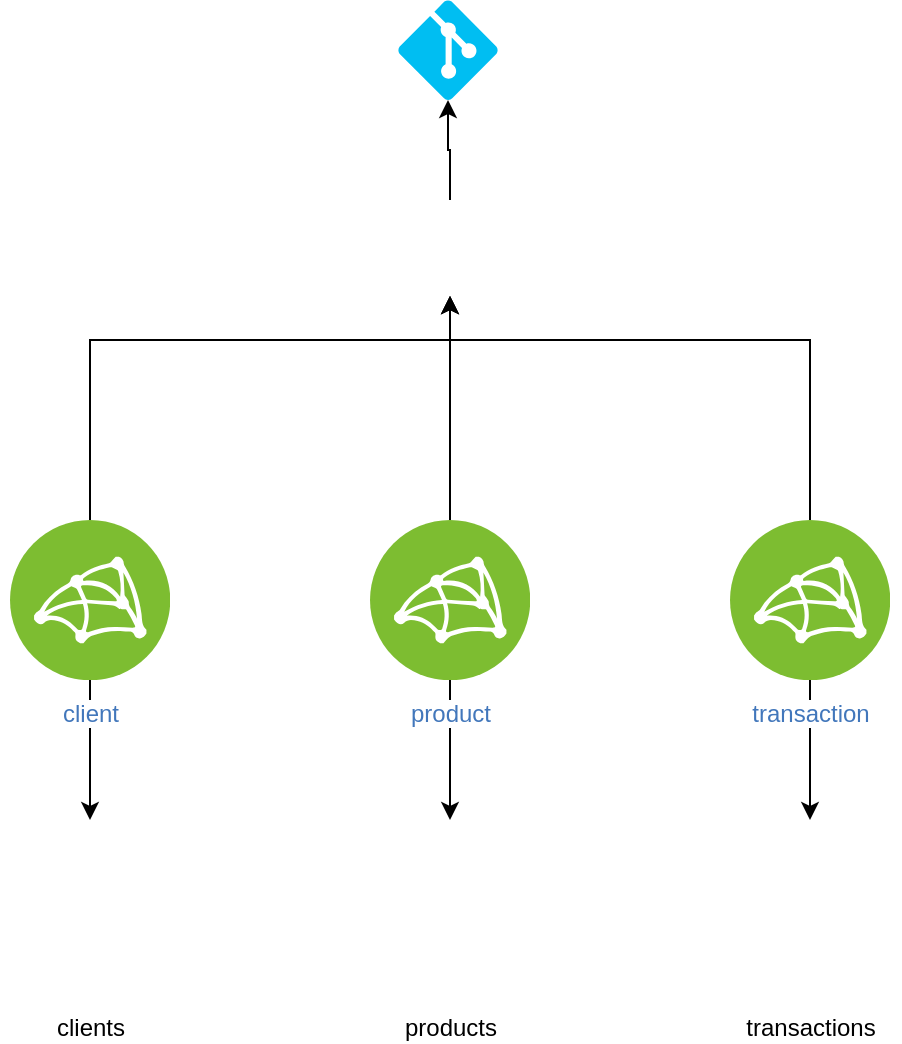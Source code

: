 <mxfile version="16.5.4" type="github">
  <diagram id="7iTIZVN0DzwUxNRBZhhm" name="Page-1">
    <mxGraphModel dx="782" dy="1637" grid="1" gridSize="10" guides="1" tooltips="1" connect="1" arrows="1" fold="1" page="1" pageScale="1" pageWidth="827" pageHeight="1169" math="0" shadow="0">
      <root>
        <mxCell id="0" />
        <mxCell id="1" parent="0" />
        <mxCell id="TIBrS6brGKW57HmacOK9-6" style="edgeStyle=orthogonalEdgeStyle;rounded=0;orthogonalLoop=1;jettySize=auto;html=1;entryX=0.5;entryY=1;entryDx=0;entryDy=0;" edge="1" parent="1" source="TIBrS6brGKW57HmacOK9-1" target="TIBrS6brGKW57HmacOK9-5">
          <mxGeometry relative="1" as="geometry">
            <Array as="points">
              <mxPoint x="210" y="110" />
              <mxPoint x="390" y="110" />
            </Array>
          </mxGeometry>
        </mxCell>
        <mxCell id="TIBrS6brGKW57HmacOK9-15" style="edgeStyle=orthogonalEdgeStyle;rounded=0;orthogonalLoop=1;jettySize=auto;html=1;exitX=0.5;exitY=1;exitDx=0;exitDy=0;" edge="1" parent="1" source="TIBrS6brGKW57HmacOK9-1" target="TIBrS6brGKW57HmacOK9-11">
          <mxGeometry relative="1" as="geometry" />
        </mxCell>
        <mxCell id="TIBrS6brGKW57HmacOK9-1" value="client" style="aspect=fixed;perimeter=ellipsePerimeter;html=1;align=center;shadow=0;dashed=0;fontColor=#4277BB;labelBackgroundColor=#ffffff;fontSize=12;spacingTop=3;image;image=img/lib/ibm/infrastructure/microservices_mesh.svg;" vertex="1" parent="1">
          <mxGeometry x="170" y="200" width="80" height="80" as="geometry" />
        </mxCell>
        <mxCell id="TIBrS6brGKW57HmacOK9-7" style="edgeStyle=orthogonalEdgeStyle;rounded=0;orthogonalLoop=1;jettySize=auto;html=1;entryX=0.5;entryY=1;entryDx=0;entryDy=0;" edge="1" parent="1" source="TIBrS6brGKW57HmacOK9-2" target="TIBrS6brGKW57HmacOK9-5">
          <mxGeometry relative="1" as="geometry" />
        </mxCell>
        <mxCell id="TIBrS6brGKW57HmacOK9-16" style="edgeStyle=orthogonalEdgeStyle;rounded=0;orthogonalLoop=1;jettySize=auto;html=1;" edge="1" parent="1" source="TIBrS6brGKW57HmacOK9-2" target="TIBrS6brGKW57HmacOK9-12">
          <mxGeometry relative="1" as="geometry" />
        </mxCell>
        <mxCell id="TIBrS6brGKW57HmacOK9-2" value="product" style="aspect=fixed;perimeter=ellipsePerimeter;html=1;align=center;shadow=0;dashed=0;fontColor=#4277BB;labelBackgroundColor=#ffffff;fontSize=12;spacingTop=3;image;image=img/lib/ibm/infrastructure/microservices_mesh.svg;" vertex="1" parent="1">
          <mxGeometry x="350" y="200" width="80" height="80" as="geometry" />
        </mxCell>
        <mxCell id="TIBrS6brGKW57HmacOK9-8" style="edgeStyle=orthogonalEdgeStyle;rounded=0;orthogonalLoop=1;jettySize=auto;html=1;entryX=0.5;entryY=1;entryDx=0;entryDy=0;" edge="1" parent="1" source="TIBrS6brGKW57HmacOK9-3" target="TIBrS6brGKW57HmacOK9-5">
          <mxGeometry relative="1" as="geometry">
            <Array as="points">
              <mxPoint x="570" y="110" />
              <mxPoint x="390" y="110" />
            </Array>
          </mxGeometry>
        </mxCell>
        <mxCell id="TIBrS6brGKW57HmacOK9-17" style="edgeStyle=orthogonalEdgeStyle;rounded=0;orthogonalLoop=1;jettySize=auto;html=1;" edge="1" parent="1" source="TIBrS6brGKW57HmacOK9-3" target="TIBrS6brGKW57HmacOK9-13">
          <mxGeometry relative="1" as="geometry" />
        </mxCell>
        <mxCell id="TIBrS6brGKW57HmacOK9-3" value="transaction" style="aspect=fixed;perimeter=ellipsePerimeter;html=1;align=center;shadow=0;dashed=0;fontColor=#4277BB;labelBackgroundColor=#ffffff;fontSize=12;spacingTop=3;image;image=img/lib/ibm/infrastructure/microservices_mesh.svg;" vertex="1" parent="1">
          <mxGeometry x="530" y="200" width="80" height="80" as="geometry" />
        </mxCell>
        <mxCell id="TIBrS6brGKW57HmacOK9-10" style="edgeStyle=orthogonalEdgeStyle;rounded=0;orthogonalLoop=1;jettySize=auto;html=1;entryX=0.5;entryY=1;entryDx=0;entryDy=0;entryPerimeter=0;" edge="1" parent="1" source="TIBrS6brGKW57HmacOK9-5" target="TIBrS6brGKW57HmacOK9-9">
          <mxGeometry relative="1" as="geometry" />
        </mxCell>
        <mxCell id="TIBrS6brGKW57HmacOK9-5" value="" style="shape=image;html=1;verticalAlign=top;verticalLabelPosition=bottom;labelBackgroundColor=#ffffff;imageAspect=0;aspect=fixed;image=https://cdn2.iconfinder.com/data/icons/gnomeicontheme/48x48/apps/gnome-server-config.png" vertex="1" parent="1">
          <mxGeometry x="366" y="40" width="48" height="48" as="geometry" />
        </mxCell>
        <mxCell id="TIBrS6brGKW57HmacOK9-9" value="" style="verticalLabelPosition=bottom;html=1;verticalAlign=top;align=center;strokeColor=none;fillColor=#00BEF2;shape=mxgraph.azure.git_repository;" vertex="1" parent="1">
          <mxGeometry x="364" y="-60" width="50" height="50" as="geometry" />
        </mxCell>
        <mxCell id="TIBrS6brGKW57HmacOK9-11" value="clients" style="shape=image;html=1;verticalAlign=top;verticalLabelPosition=bottom;labelBackgroundColor=#ffffff;imageAspect=0;aspect=fixed;image=https://cdn2.iconfinder.com/data/icons/whcompare-isometric-web-hosting-servers/50/database-cache-128.png" vertex="1" parent="1">
          <mxGeometry x="165" y="350" width="90" height="90" as="geometry" />
        </mxCell>
        <mxCell id="TIBrS6brGKW57HmacOK9-12" value="products" style="shape=image;html=1;verticalAlign=top;verticalLabelPosition=bottom;labelBackgroundColor=#ffffff;imageAspect=0;aspect=fixed;image=https://cdn2.iconfinder.com/data/icons/whcompare-isometric-web-hosting-servers/50/database-cache-128.png" vertex="1" parent="1">
          <mxGeometry x="345" y="350" width="90" height="90" as="geometry" />
        </mxCell>
        <mxCell id="TIBrS6brGKW57HmacOK9-13" value="transactions&lt;br&gt;" style="shape=image;html=1;verticalAlign=top;verticalLabelPosition=bottom;labelBackgroundColor=#ffffff;imageAspect=0;aspect=fixed;image=https://cdn2.iconfinder.com/data/icons/whcompare-isometric-web-hosting-servers/50/database-cache-128.png" vertex="1" parent="1">
          <mxGeometry x="525" y="350" width="90" height="90" as="geometry" />
        </mxCell>
      </root>
    </mxGraphModel>
  </diagram>
</mxfile>

